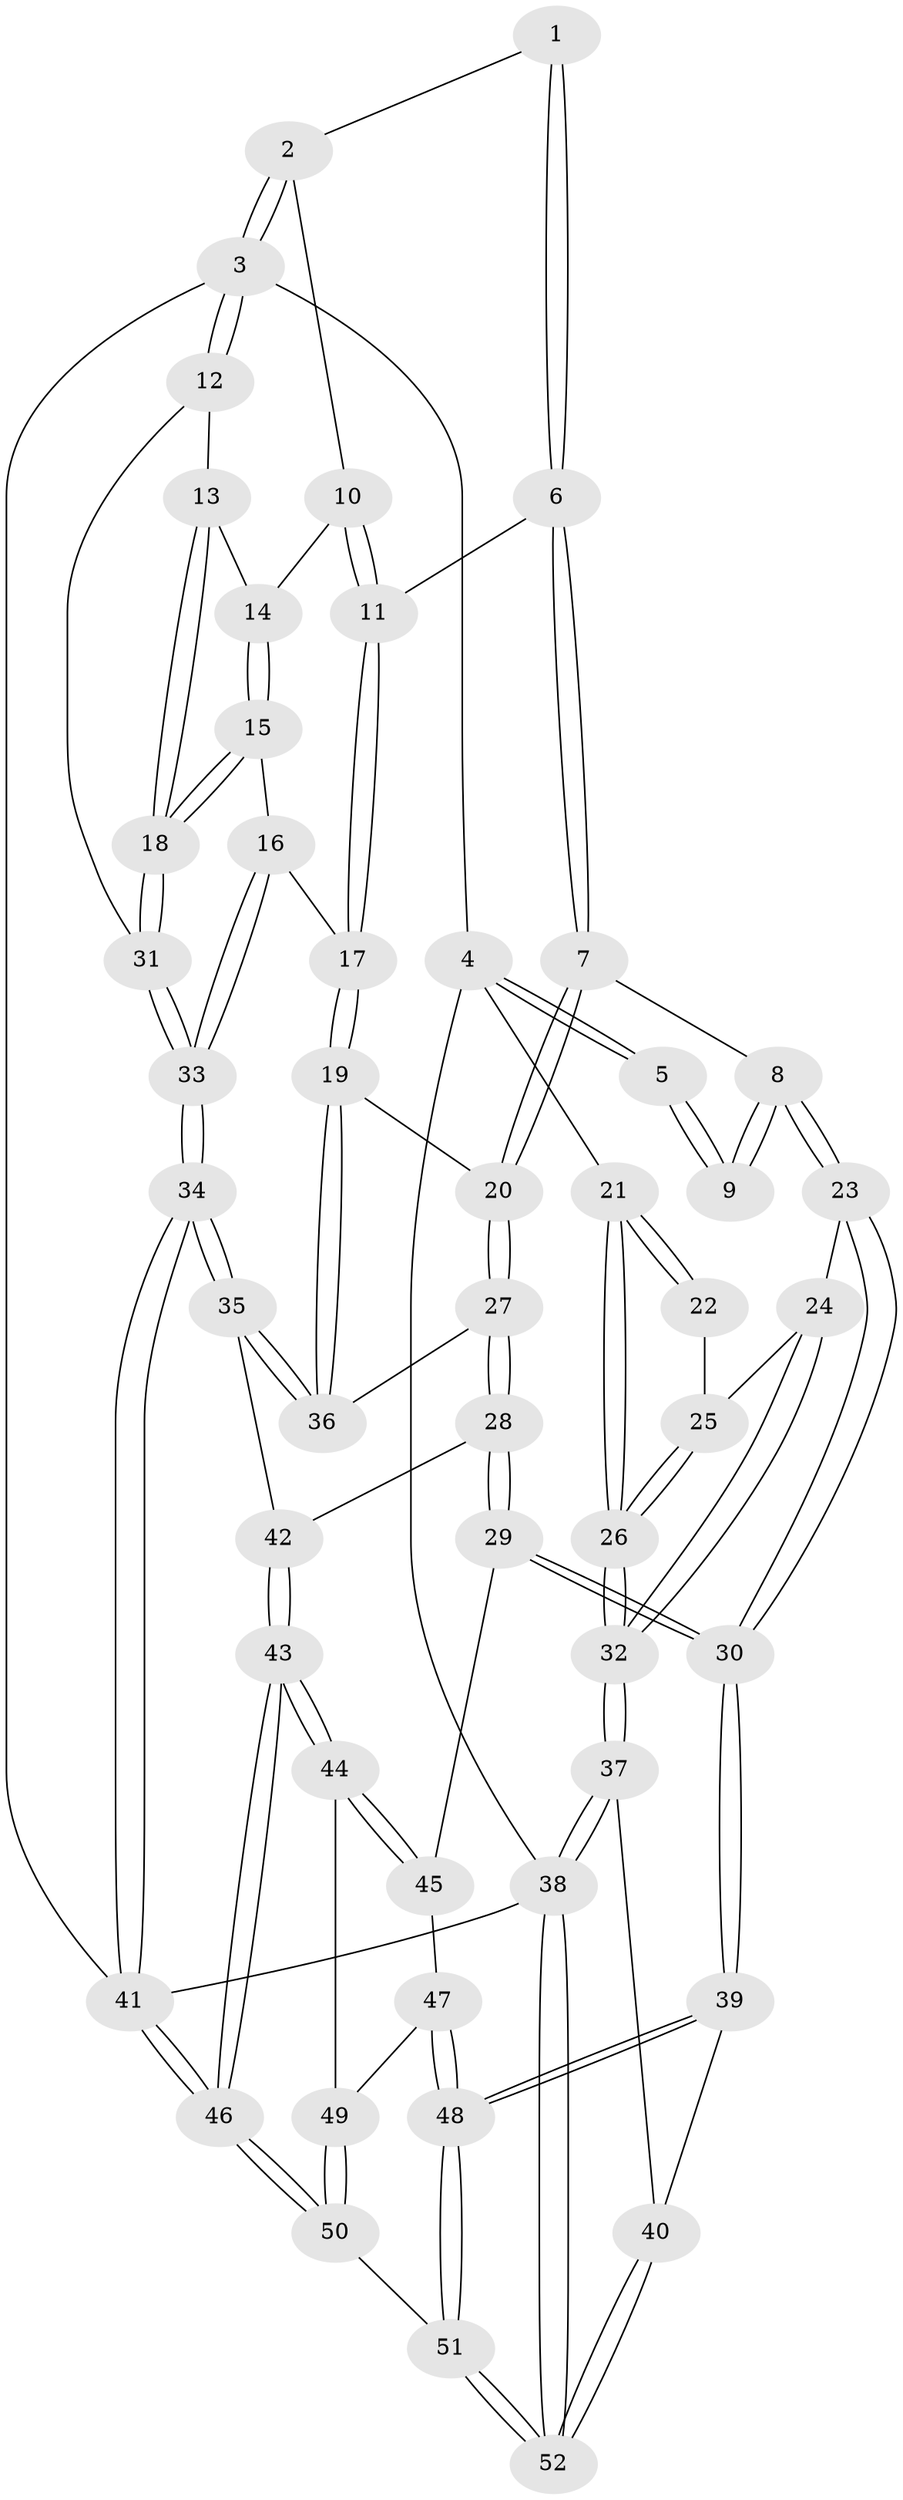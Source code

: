 // coarse degree distribution, {4: 0.36666666666666664, 7: 0.03333333333333333, 6: 0.13333333333333333, 2: 0.03333333333333333, 3: 0.2, 5: 0.23333333333333334}
// Generated by graph-tools (version 1.1) at 2025/24/03/03/25 07:24:37]
// undirected, 52 vertices, 127 edges
graph export_dot {
graph [start="1"]
  node [color=gray90,style=filled];
  1 [pos="+0.35006449086272146+0"];
  2 [pos="+0.7298391865555841+0"];
  3 [pos="+1+0"];
  4 [pos="+0+0"];
  5 [pos="+0.3322841044981608+0"];
  6 [pos="+0.49031511826483354+0.2359361528466109"];
  7 [pos="+0.3892178758222986+0.28973165422716957"];
  8 [pos="+0.295386464109641+0.28528711580450306"];
  9 [pos="+0.26190786046765063+0.254127180449642"];
  10 [pos="+0.7081151744143347+0"];
  11 [pos="+0.5495358338926337+0.22008339786854283"];
  12 [pos="+1+0.09832180987415819"];
  13 [pos="+0.8837069708809593+0.19362093704708455"];
  14 [pos="+0.8386804435410488+0.19708618071225353"];
  15 [pos="+0.8331572778326122+0.23415094879355206"];
  16 [pos="+0.7485974480862019+0.4112761475333696"];
  17 [pos="+0.740028302008138+0.41385058771565286"];
  18 [pos="+1+0.4011878013682044"];
  19 [pos="+0.6639392908810573+0.5312497067556219"];
  20 [pos="+0.458614446674191+0.4228968335337235"];
  21 [pos="+0+0"];
  22 [pos="+0.18876443326681328+0.23653774752140883"];
  23 [pos="+0.21918633369633092+0.5089580852640364"];
  24 [pos="+0.1292559271987972+0.48882299736142615"];
  25 [pos="+0.036698905197435586+0.423515251396012"];
  26 [pos="+0+0.4099864545982268"];
  27 [pos="+0.4087840956633246+0.6291993117195407"];
  28 [pos="+0.3731870872848105+0.6660160183150223"];
  29 [pos="+0.2893672218199193+0.7145675276802298"];
  30 [pos="+0.2589959299309466+0.7105216449344626"];
  31 [pos="+1+0.45224248912291065"];
  32 [pos="+0+0.6399663377997648"];
  33 [pos="+1+0.5112971633256893"];
  34 [pos="+1+0.680946790799226"];
  35 [pos="+0.6955406303469339+0.6454797003011383"];
  36 [pos="+0.6627646976795449+0.5400688179914901"];
  37 [pos="+0+0.7469133086054096"];
  38 [pos="+0+1"];
  39 [pos="+0.17136971606924684+0.7662362717959061"];
  40 [pos="+0.15192090931281146+0.7693784458770637"];
  41 [pos="+1+1"];
  42 [pos="+0.6674057020299174+0.7308955356499196"];
  43 [pos="+0.6688875809358116+0.8640753473878723"];
  44 [pos="+0.5871624148105954+0.84767958677094"];
  45 [pos="+0.32729227247277454+0.7532614649297072"];
  46 [pos="+0.8519928692164094+1"];
  47 [pos="+0.3692548684644428+0.8537664866264617"];
  48 [pos="+0.27991027801122836+1"];
  49 [pos="+0.42258184603249727+0.9294519159844625"];
  50 [pos="+0.5190994519578807+1"];
  51 [pos="+0.2920621095067404+1"];
  52 [pos="+0+1"];
  1 -- 2;
  1 -- 6;
  1 -- 6;
  2 -- 3;
  2 -- 3;
  2 -- 10;
  3 -- 4;
  3 -- 12;
  3 -- 12;
  3 -- 41;
  4 -- 5;
  4 -- 5;
  4 -- 21;
  4 -- 38;
  5 -- 9;
  5 -- 9;
  6 -- 7;
  6 -- 7;
  6 -- 11;
  7 -- 8;
  7 -- 20;
  7 -- 20;
  8 -- 9;
  8 -- 9;
  8 -- 23;
  8 -- 23;
  10 -- 11;
  10 -- 11;
  10 -- 14;
  11 -- 17;
  11 -- 17;
  12 -- 13;
  12 -- 31;
  13 -- 14;
  13 -- 18;
  13 -- 18;
  14 -- 15;
  14 -- 15;
  15 -- 16;
  15 -- 18;
  15 -- 18;
  16 -- 17;
  16 -- 33;
  16 -- 33;
  17 -- 19;
  17 -- 19;
  18 -- 31;
  18 -- 31;
  19 -- 20;
  19 -- 36;
  19 -- 36;
  20 -- 27;
  20 -- 27;
  21 -- 22;
  21 -- 22;
  21 -- 26;
  21 -- 26;
  22 -- 25;
  23 -- 24;
  23 -- 30;
  23 -- 30;
  24 -- 25;
  24 -- 32;
  24 -- 32;
  25 -- 26;
  25 -- 26;
  26 -- 32;
  26 -- 32;
  27 -- 28;
  27 -- 28;
  27 -- 36;
  28 -- 29;
  28 -- 29;
  28 -- 42;
  29 -- 30;
  29 -- 30;
  29 -- 45;
  30 -- 39;
  30 -- 39;
  31 -- 33;
  31 -- 33;
  32 -- 37;
  32 -- 37;
  33 -- 34;
  33 -- 34;
  34 -- 35;
  34 -- 35;
  34 -- 41;
  34 -- 41;
  35 -- 36;
  35 -- 36;
  35 -- 42;
  37 -- 38;
  37 -- 38;
  37 -- 40;
  38 -- 52;
  38 -- 52;
  38 -- 41;
  39 -- 40;
  39 -- 48;
  39 -- 48;
  40 -- 52;
  40 -- 52;
  41 -- 46;
  41 -- 46;
  42 -- 43;
  42 -- 43;
  43 -- 44;
  43 -- 44;
  43 -- 46;
  43 -- 46;
  44 -- 45;
  44 -- 45;
  44 -- 49;
  45 -- 47;
  46 -- 50;
  46 -- 50;
  47 -- 48;
  47 -- 48;
  47 -- 49;
  48 -- 51;
  48 -- 51;
  49 -- 50;
  49 -- 50;
  50 -- 51;
  51 -- 52;
  51 -- 52;
}
